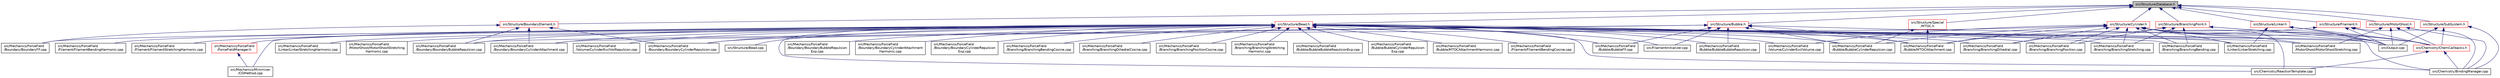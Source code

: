 digraph "src/Structure/Database.h"
{
 // INTERACTIVE_SVG=YES
  edge [fontname="Helvetica",fontsize="10",labelfontname="Helvetica",labelfontsize="10"];
  node [fontname="Helvetica",fontsize="10",shape=record];
  Node13 [label="src/Structure/Database.h",height=0.2,width=0.4,color="black", fillcolor="grey75", style="filled", fontcolor="black"];
  Node13 -> Node14 [dir="back",color="midnightblue",fontsize="10",style="solid",fontname="Helvetica"];
  Node14 [label="src/Structure/Bead.h",height=0.2,width=0.4,color="red", fillcolor="white", style="filled",URL="$Bead_8h.html"];
  Node14 -> Node15 [dir="back",color="midnightblue",fontsize="10",style="solid",fontname="Helvetica"];
  Node15 [label="src/Chemistry/BindingManager.cpp",height=0.2,width=0.4,color="black", fillcolor="white", style="filled",URL="$BindingManager_8cpp.html"];
  Node14 -> Node16 [dir="back",color="midnightblue",fontsize="10",style="solid",fontname="Helvetica"];
  Node16 [label="src/Chemistry/ChemCallbacks.h",height=0.2,width=0.4,color="red", fillcolor="white", style="filled",URL="$ChemCallbacks_8h.html"];
  Node16 -> Node15 [dir="back",color="midnightblue",fontsize="10",style="solid",fontname="Helvetica"];
  Node16 -> Node18 [dir="back",color="midnightblue",fontsize="10",style="solid",fontname="Helvetica"];
  Node18 [label="src/Chemistry/ReactionTemplate.cpp",height=0.2,width=0.4,color="black", fillcolor="white", style="filled",URL="$ReactionTemplate_8cpp.html"];
  Node14 -> Node18 [dir="back",color="midnightblue",fontsize="10",style="solid",fontname="Helvetica"];
  Node14 -> Node22 [dir="back",color="midnightblue",fontsize="10",style="solid",fontname="Helvetica"];
  Node22 [label="src/FilamentInitializer.cpp",height=0.2,width=0.4,color="black", fillcolor="white", style="filled",URL="$FilamentInitializer_8cpp.html"];
  Node14 -> Node23 [dir="back",color="midnightblue",fontsize="10",style="solid",fontname="Helvetica"];
  Node23 [label="src/Mechanics/ForceField\l/Boundary/BoundaryBubbleRepulsion.cpp",height=0.2,width=0.4,color="black", fillcolor="white", style="filled",URL="$BoundaryBubbleRepulsion_8cpp.html"];
  Node14 -> Node24 [dir="back",color="midnightblue",fontsize="10",style="solid",fontname="Helvetica"];
  Node24 [label="src/Mechanics/ForceField\l/Boundary/BoundaryBubbleRepulsion\lExp.cpp",height=0.2,width=0.4,color="black", fillcolor="white", style="filled",URL="$BoundaryBubbleRepulsionExp_8cpp.html"];
  Node14 -> Node25 [dir="back",color="midnightblue",fontsize="10",style="solid",fontname="Helvetica"];
  Node25 [label="src/Mechanics/ForceField\l/Boundary/BoundaryCylinderAttachment.cpp",height=0.2,width=0.4,color="black", fillcolor="white", style="filled",URL="$BoundaryCylinderAttachment_8cpp.html"];
  Node14 -> Node26 [dir="back",color="midnightblue",fontsize="10",style="solid",fontname="Helvetica"];
  Node26 [label="src/Mechanics/ForceField\l/Boundary/BoundaryCylinderAttachment\lHarmonic.cpp",height=0.2,width=0.4,color="black", fillcolor="white", style="filled",URL="$BoundaryCylinderAttachmentHarmonic_8cpp.html"];
  Node14 -> Node27 [dir="back",color="midnightblue",fontsize="10",style="solid",fontname="Helvetica"];
  Node27 [label="src/Mechanics/ForceField\l/Boundary/BoundaryCylinderRepulsion.cpp",height=0.2,width=0.4,color="black", fillcolor="white", style="filled",URL="$BoundaryCylinderRepulsion_8cpp.html"];
  Node14 -> Node28 [dir="back",color="midnightblue",fontsize="10",style="solid",fontname="Helvetica"];
  Node28 [label="src/Mechanics/ForceField\l/Boundary/BoundaryCylinderRepulsion\lExp.cpp",height=0.2,width=0.4,color="black", fillcolor="white", style="filled",URL="$BoundaryCylinderRepulsionExp_8cpp.html"];
  Node14 -> Node29 [dir="back",color="midnightblue",fontsize="10",style="solid",fontname="Helvetica"];
  Node29 [label="src/Mechanics/ForceField\l/Boundary/BoundaryFF.cpp",height=0.2,width=0.4,color="black", fillcolor="white", style="filled",URL="$BoundaryFF_8cpp.html"];
  Node14 -> Node30 [dir="back",color="midnightblue",fontsize="10",style="solid",fontname="Helvetica"];
  Node30 [label="src/Mechanics/ForceField\l/Branching/BranchingBending.cpp",height=0.2,width=0.4,color="black", fillcolor="white", style="filled",URL="$BranchingBending_8cpp.html"];
  Node14 -> Node31 [dir="back",color="midnightblue",fontsize="10",style="solid",fontname="Helvetica"];
  Node31 [label="src/Mechanics/ForceField\l/Branching/BranchingBendingCosine.cpp",height=0.2,width=0.4,color="black", fillcolor="white", style="filled",URL="$BranchingBendingCosine_8cpp.html"];
  Node14 -> Node32 [dir="back",color="midnightblue",fontsize="10",style="solid",fontname="Helvetica"];
  Node32 [label="src/Mechanics/ForceField\l/Branching/BranchingDihedral.cpp",height=0.2,width=0.4,color="black", fillcolor="white", style="filled",URL="$BranchingDihedral_8cpp.html"];
  Node14 -> Node33 [dir="back",color="midnightblue",fontsize="10",style="solid",fontname="Helvetica"];
  Node33 [label="src/Mechanics/ForceField\l/Branching/BranchingDihedralCosine.cpp",height=0.2,width=0.4,color="black", fillcolor="white", style="filled",URL="$BranchingDihedralCosine_8cpp.html"];
  Node14 -> Node34 [dir="back",color="midnightblue",fontsize="10",style="solid",fontname="Helvetica"];
  Node34 [label="src/Mechanics/ForceField\l/Branching/BranchingPosition.cpp",height=0.2,width=0.4,color="black", fillcolor="white", style="filled",URL="$BranchingPosition_8cpp.html"];
  Node14 -> Node35 [dir="back",color="midnightblue",fontsize="10",style="solid",fontname="Helvetica"];
  Node35 [label="src/Mechanics/ForceField\l/Branching/BranchingPositionCosine.cpp",height=0.2,width=0.4,color="black", fillcolor="white", style="filled",URL="$BranchingPositionCosine_8cpp.html"];
  Node14 -> Node36 [dir="back",color="midnightblue",fontsize="10",style="solid",fontname="Helvetica"];
  Node36 [label="src/Mechanics/ForceField\l/Branching/BranchingStretching.cpp",height=0.2,width=0.4,color="black", fillcolor="white", style="filled",URL="$BranchingStretching_8cpp.html"];
  Node14 -> Node37 [dir="back",color="midnightblue",fontsize="10",style="solid",fontname="Helvetica"];
  Node37 [label="src/Mechanics/ForceField\l/Branching/BranchingStretching\lHarmonic.cpp",height=0.2,width=0.4,color="black", fillcolor="white", style="filled",URL="$BranchingStretchingHarmonic_8cpp.html"];
  Node14 -> Node38 [dir="back",color="midnightblue",fontsize="10",style="solid",fontname="Helvetica"];
  Node38 [label="src/Mechanics/ForceField\l/Bubble/BubbleBubbleRepulsion.cpp",height=0.2,width=0.4,color="black", fillcolor="white", style="filled",URL="$BubbleBubbleRepulsion_8cpp.html"];
  Node14 -> Node39 [dir="back",color="midnightblue",fontsize="10",style="solid",fontname="Helvetica"];
  Node39 [label="src/Mechanics/ForceField\l/Bubble/BubbleBubbleRepulsionExp.cpp",height=0.2,width=0.4,color="black", fillcolor="white", style="filled",URL="$BubbleBubbleRepulsionExp_8cpp.html"];
  Node14 -> Node40 [dir="back",color="midnightblue",fontsize="10",style="solid",fontname="Helvetica"];
  Node40 [label="src/Mechanics/ForceField\l/Bubble/BubbleCylinderRepulsion.cpp",height=0.2,width=0.4,color="black", fillcolor="white", style="filled",URL="$BubbleCylinderRepulsion_8cpp.html"];
  Node14 -> Node41 [dir="back",color="midnightblue",fontsize="10",style="solid",fontname="Helvetica"];
  Node41 [label="src/Mechanics/ForceField\l/Bubble/BubbleCylinderRepulsion\lExp.cpp",height=0.2,width=0.4,color="black", fillcolor="white", style="filled",URL="$BubbleCylinderRepulsionExp_8cpp.html"];
  Node14 -> Node42 [dir="back",color="midnightblue",fontsize="10",style="solid",fontname="Helvetica"];
  Node42 [label="src/Mechanics/ForceField\l/Bubble/BubbleFF.cpp",height=0.2,width=0.4,color="black", fillcolor="white", style="filled",URL="$BubbleFF_8cpp.html"];
  Node14 -> Node43 [dir="back",color="midnightblue",fontsize="10",style="solid",fontname="Helvetica"];
  Node43 [label="src/Mechanics/ForceField\l/Bubble/MTOCAttachment.cpp",height=0.2,width=0.4,color="black", fillcolor="white", style="filled",URL="$MTOCAttachment_8cpp.html"];
  Node14 -> Node44 [dir="back",color="midnightblue",fontsize="10",style="solid",fontname="Helvetica"];
  Node44 [label="src/Mechanics/ForceField\l/Bubble/MTOCAttachmentHarmonic.cpp",height=0.2,width=0.4,color="black", fillcolor="white", style="filled",URL="$MTOCAttachmentHarmonic_8cpp.html"];
  Node14 -> Node45 [dir="back",color="midnightblue",fontsize="10",style="solid",fontname="Helvetica"];
  Node45 [label="src/Mechanics/ForceField\l/Filament/FilamentBendingCosine.cpp",height=0.2,width=0.4,color="black", fillcolor="white", style="filled",URL="$FilamentBendingCosine_8cpp.html"];
  Node14 -> Node46 [dir="back",color="midnightblue",fontsize="10",style="solid",fontname="Helvetica"];
  Node46 [label="src/Mechanics/ForceField\l/Filament/FilamentBendingHarmonic.cpp",height=0.2,width=0.4,color="black", fillcolor="white", style="filled",URL="$FilamentBendingHarmonic_8cpp.html"];
  Node14 -> Node47 [dir="back",color="midnightblue",fontsize="10",style="solid",fontname="Helvetica"];
  Node47 [label="src/Mechanics/ForceField\l/Filament/FilamentStretchingHarmonic.cpp",height=0.2,width=0.4,color="black", fillcolor="white", style="filled",URL="$FilamentStretchingHarmonic_8cpp.html"];
  Node14 -> Node48 [dir="back",color="midnightblue",fontsize="10",style="solid",fontname="Helvetica"];
  Node48 [label="src/Mechanics/ForceField\l/ForceFieldManager.h",height=0.2,width=0.4,color="red", fillcolor="white", style="filled",URL="$ForceFieldManager_8h.html"];
  Node48 -> Node57 [dir="back",color="midnightblue",fontsize="10",style="solid",fontname="Helvetica"];
  Node57 [label="src/Mechanics/Minimizer\l/CGMethod.cpp",height=0.2,width=0.4,color="black", fillcolor="white", style="filled",URL="$CGMethod_8cpp.html"];
  Node14 -> Node60 [dir="back",color="midnightblue",fontsize="10",style="solid",fontname="Helvetica"];
  Node60 [label="src/Mechanics/ForceField\l/Linker/LinkerStretching.cpp",height=0.2,width=0.4,color="black", fillcolor="white", style="filled",URL="$LinkerStretching_8cpp.html"];
  Node14 -> Node61 [dir="back",color="midnightblue",fontsize="10",style="solid",fontname="Helvetica"];
  Node61 [label="src/Mechanics/ForceField\l/Linker/LinkerStretchingHarmonic.cpp",height=0.2,width=0.4,color="black", fillcolor="white", style="filled",URL="$LinkerStretchingHarmonic_8cpp.html"];
  Node14 -> Node62 [dir="back",color="midnightblue",fontsize="10",style="solid",fontname="Helvetica"];
  Node62 [label="src/Mechanics/ForceField\l/MotorGhost/MotorGhostStretching.cpp",height=0.2,width=0.4,color="black", fillcolor="white", style="filled",URL="$MotorGhostStretching_8cpp.html"];
  Node14 -> Node63 [dir="back",color="midnightblue",fontsize="10",style="solid",fontname="Helvetica"];
  Node63 [label="src/Mechanics/ForceField\l/MotorGhost/MotorGhostStretching\lHarmonic.cpp",height=0.2,width=0.4,color="black", fillcolor="white", style="filled",URL="$MotorGhostStretchingHarmonic_8cpp.html"];
  Node14 -> Node64 [dir="back",color="midnightblue",fontsize="10",style="solid",fontname="Helvetica"];
  Node64 [label="src/Mechanics/ForceField\l/Volume/CylinderExclVolRepulsion.cpp",height=0.2,width=0.4,color="black", fillcolor="white", style="filled",URL="$CylinderExclVolRepulsion_8cpp.html"];
  Node14 -> Node65 [dir="back",color="midnightblue",fontsize="10",style="solid",fontname="Helvetica"];
  Node65 [label="src/Mechanics/ForceField\l/Volume/CylinderExclVolume.cpp",height=0.2,width=0.4,color="black", fillcolor="white", style="filled",URL="$CylinderExclVolume_8cpp.html"];
  Node14 -> Node57 [dir="back",color="midnightblue",fontsize="10",style="solid",fontname="Helvetica"];
  Node14 -> Node66 [dir="back",color="midnightblue",fontsize="10",style="solid",fontname="Helvetica"];
  Node66 [label="src/Output.cpp",height=0.2,width=0.4,color="black", fillcolor="white", style="filled",URL="$Output_8cpp.html"];
  Node14 -> Node67 [dir="back",color="midnightblue",fontsize="10",style="solid",fontname="Helvetica"];
  Node67 [label="src/Structure/Bead.cpp",height=0.2,width=0.4,color="black", fillcolor="white", style="filled",URL="$Bead_8cpp.html"];
  Node13 -> Node76 [dir="back",color="midnightblue",fontsize="10",style="solid",fontname="Helvetica"];
  Node76 [label="src/Structure/BoundaryElement.h",height=0.2,width=0.4,color="red", fillcolor="white", style="filled",URL="$BoundaryElement_8h.html"];
  Node76 -> Node23 [dir="back",color="midnightblue",fontsize="10",style="solid",fontname="Helvetica"];
  Node76 -> Node25 [dir="back",color="midnightblue",fontsize="10",style="solid",fontname="Helvetica"];
  Node76 -> Node27 [dir="back",color="midnightblue",fontsize="10",style="solid",fontname="Helvetica"];
  Node76 -> Node29 [dir="back",color="midnightblue",fontsize="10",style="solid",fontname="Helvetica"];
  Node13 -> Node89 [dir="back",color="midnightblue",fontsize="10",style="solid",fontname="Helvetica"];
  Node89 [label="src/Structure/SubSystem.h",height=0.2,width=0.4,color="red", fillcolor="white", style="filled",URL="$SubSystem_8h.html"];
  Node89 -> Node15 [dir="back",color="midnightblue",fontsize="10",style="solid",fontname="Helvetica"];
  Node89 -> Node16 [dir="back",color="midnightblue",fontsize="10",style="solid",fontname="Helvetica"];
  Node89 -> Node66 [dir="back",color="midnightblue",fontsize="10",style="solid",fontname="Helvetica"];
  Node13 -> Node91 [dir="back",color="midnightblue",fontsize="10",style="solid",fontname="Helvetica"];
  Node91 [label="src/Structure/BranchingPoint.h",height=0.2,width=0.4,color="red", fillcolor="white", style="filled",URL="$BranchingPoint_8h.html"];
  Node91 -> Node16 [dir="back",color="midnightblue",fontsize="10",style="solid",fontname="Helvetica"];
  Node91 -> Node30 [dir="back",color="midnightblue",fontsize="10",style="solid",fontname="Helvetica"];
  Node91 -> Node32 [dir="back",color="midnightblue",fontsize="10",style="solid",fontname="Helvetica"];
  Node91 -> Node34 [dir="back",color="midnightblue",fontsize="10",style="solid",fontname="Helvetica"];
  Node91 -> Node36 [dir="back",color="midnightblue",fontsize="10",style="solid",fontname="Helvetica"];
  Node91 -> Node66 [dir="back",color="midnightblue",fontsize="10",style="solid",fontname="Helvetica"];
  Node13 -> Node93 [dir="back",color="midnightblue",fontsize="10",style="solid",fontname="Helvetica"];
  Node93 [label="src/Structure/Cylinder.h",height=0.2,width=0.4,color="red", fillcolor="white", style="filled",URL="$Cylinder_8h.html"];
  Node93 -> Node15 [dir="back",color="midnightblue",fontsize="10",style="solid",fontname="Helvetica"];
  Node93 -> Node16 [dir="back",color="midnightblue",fontsize="10",style="solid",fontname="Helvetica"];
  Node93 -> Node18 [dir="back",color="midnightblue",fontsize="10",style="solid",fontname="Helvetica"];
  Node93 -> Node27 [dir="back",color="midnightblue",fontsize="10",style="solid",fontname="Helvetica"];
  Node93 -> Node30 [dir="back",color="midnightblue",fontsize="10",style="solid",fontname="Helvetica"];
  Node93 -> Node32 [dir="back",color="midnightblue",fontsize="10",style="solid",fontname="Helvetica"];
  Node93 -> Node34 [dir="back",color="midnightblue",fontsize="10",style="solid",fontname="Helvetica"];
  Node93 -> Node36 [dir="back",color="midnightblue",fontsize="10",style="solid",fontname="Helvetica"];
  Node93 -> Node40 [dir="back",color="midnightblue",fontsize="10",style="solid",fontname="Helvetica"];
  Node93 -> Node43 [dir="back",color="midnightblue",fontsize="10",style="solid",fontname="Helvetica"];
  Node93 -> Node60 [dir="back",color="midnightblue",fontsize="10",style="solid",fontname="Helvetica"];
  Node93 -> Node62 [dir="back",color="midnightblue",fontsize="10",style="solid",fontname="Helvetica"];
  Node93 -> Node65 [dir="back",color="midnightblue",fontsize="10",style="solid",fontname="Helvetica"];
  Node93 -> Node66 [dir="back",color="midnightblue",fontsize="10",style="solid",fontname="Helvetica"];
  Node13 -> Node99 [dir="back",color="midnightblue",fontsize="10",style="solid",fontname="Helvetica"];
  Node99 [label="src/Structure/Filament.h",height=0.2,width=0.4,color="red", fillcolor="white", style="filled",URL="$Filament_8h.html"];
  Node99 -> Node15 [dir="back",color="midnightblue",fontsize="10",style="solid",fontname="Helvetica"];
  Node99 -> Node16 [dir="back",color="midnightblue",fontsize="10",style="solid",fontname="Helvetica"];
  Node99 -> Node43 [dir="back",color="midnightblue",fontsize="10",style="solid",fontname="Helvetica"];
  Node99 -> Node66 [dir="back",color="midnightblue",fontsize="10",style="solid",fontname="Helvetica"];
  Node13 -> Node101 [dir="back",color="midnightblue",fontsize="10",style="solid",fontname="Helvetica"];
  Node101 [label="src/Structure/Bubble.h",height=0.2,width=0.4,color="red", fillcolor="white", style="filled",URL="$Bubble_8h.html"];
  Node101 -> Node22 [dir="back",color="midnightblue",fontsize="10",style="solid",fontname="Helvetica"];
  Node101 -> Node23 [dir="back",color="midnightblue",fontsize="10",style="solid",fontname="Helvetica"];
  Node101 -> Node25 [dir="back",color="midnightblue",fontsize="10",style="solid",fontname="Helvetica"];
  Node101 -> Node38 [dir="back",color="midnightblue",fontsize="10",style="solid",fontname="Helvetica"];
  Node101 -> Node40 [dir="back",color="midnightblue",fontsize="10",style="solid",fontname="Helvetica"];
  Node101 -> Node42 [dir="back",color="midnightblue",fontsize="10",style="solid",fontname="Helvetica"];
  Node101 -> Node43 [dir="back",color="midnightblue",fontsize="10",style="solid",fontname="Helvetica"];
  Node101 -> Node66 [dir="back",color="midnightblue",fontsize="10",style="solid",fontname="Helvetica"];
  Node13 -> Node102 [dir="back",color="midnightblue",fontsize="10",style="solid",fontname="Helvetica"];
  Node102 [label="src/Structure/Linker.h",height=0.2,width=0.4,color="red", fillcolor="white", style="filled",URL="$Linker_8h.html"];
  Node102 -> Node16 [dir="back",color="midnightblue",fontsize="10",style="solid",fontname="Helvetica"];
  Node102 -> Node60 [dir="back",color="midnightblue",fontsize="10",style="solid",fontname="Helvetica"];
  Node102 -> Node66 [dir="back",color="midnightblue",fontsize="10",style="solid",fontname="Helvetica"];
  Node13 -> Node104 [dir="back",color="midnightblue",fontsize="10",style="solid",fontname="Helvetica"];
  Node104 [label="src/Structure/MotorGhost.h",height=0.2,width=0.4,color="red", fillcolor="white", style="filled",URL="$MotorGhost_8h.html"];
  Node104 -> Node15 [dir="back",color="midnightblue",fontsize="10",style="solid",fontname="Helvetica"];
  Node104 -> Node16 [dir="back",color="midnightblue",fontsize="10",style="solid",fontname="Helvetica"];
  Node104 -> Node62 [dir="back",color="midnightblue",fontsize="10",style="solid",fontname="Helvetica"];
  Node104 -> Node66 [dir="back",color="midnightblue",fontsize="10",style="solid",fontname="Helvetica"];
  Node13 -> Node106 [dir="back",color="midnightblue",fontsize="10",style="solid",fontname="Helvetica"];
  Node106 [label="src/Structure/Special\l/MTOC.h",height=0.2,width=0.4,color="red", fillcolor="white", style="filled",URL="$MTOC_8h.html"];
  Node106 -> Node40 [dir="back",color="midnightblue",fontsize="10",style="solid",fontname="Helvetica"];
  Node106 -> Node43 [dir="back",color="midnightblue",fontsize="10",style="solid",fontname="Helvetica"];
}
